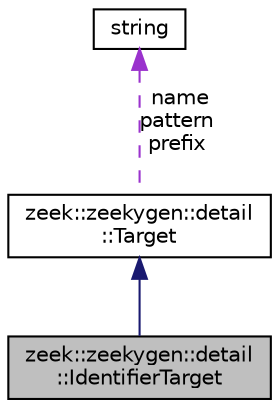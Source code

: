 digraph "zeek::zeekygen::detail::IdentifierTarget"
{
 // LATEX_PDF_SIZE
  edge [fontname="Helvetica",fontsize="10",labelfontname="Helvetica",labelfontsize="10"];
  node [fontname="Helvetica",fontsize="10",shape=record];
  Node1 [label="zeek::zeekygen::detail\l::IdentifierTarget",height=0.2,width=0.4,color="black", fillcolor="grey75", style="filled", fontcolor="black",tooltip=" "];
  Node2 -> Node1 [dir="back",color="midnightblue",fontsize="10",style="solid",fontname="Helvetica"];
  Node2 [label="zeek::zeekygen::detail\l::Target",height=0.2,width=0.4,color="black", fillcolor="white", style="filled",URL="$d8/db4/classzeek_1_1zeekygen_1_1detail_1_1Target.html",tooltip=" "];
  Node3 -> Node2 [dir="back",color="darkorchid3",fontsize="10",style="dashed",label=" name\npattern\nprefix" ,fontname="Helvetica"];
  Node3 [label="string",height=0.2,width=0.4,color="black", fillcolor="white", style="filled",tooltip=" "];
}
